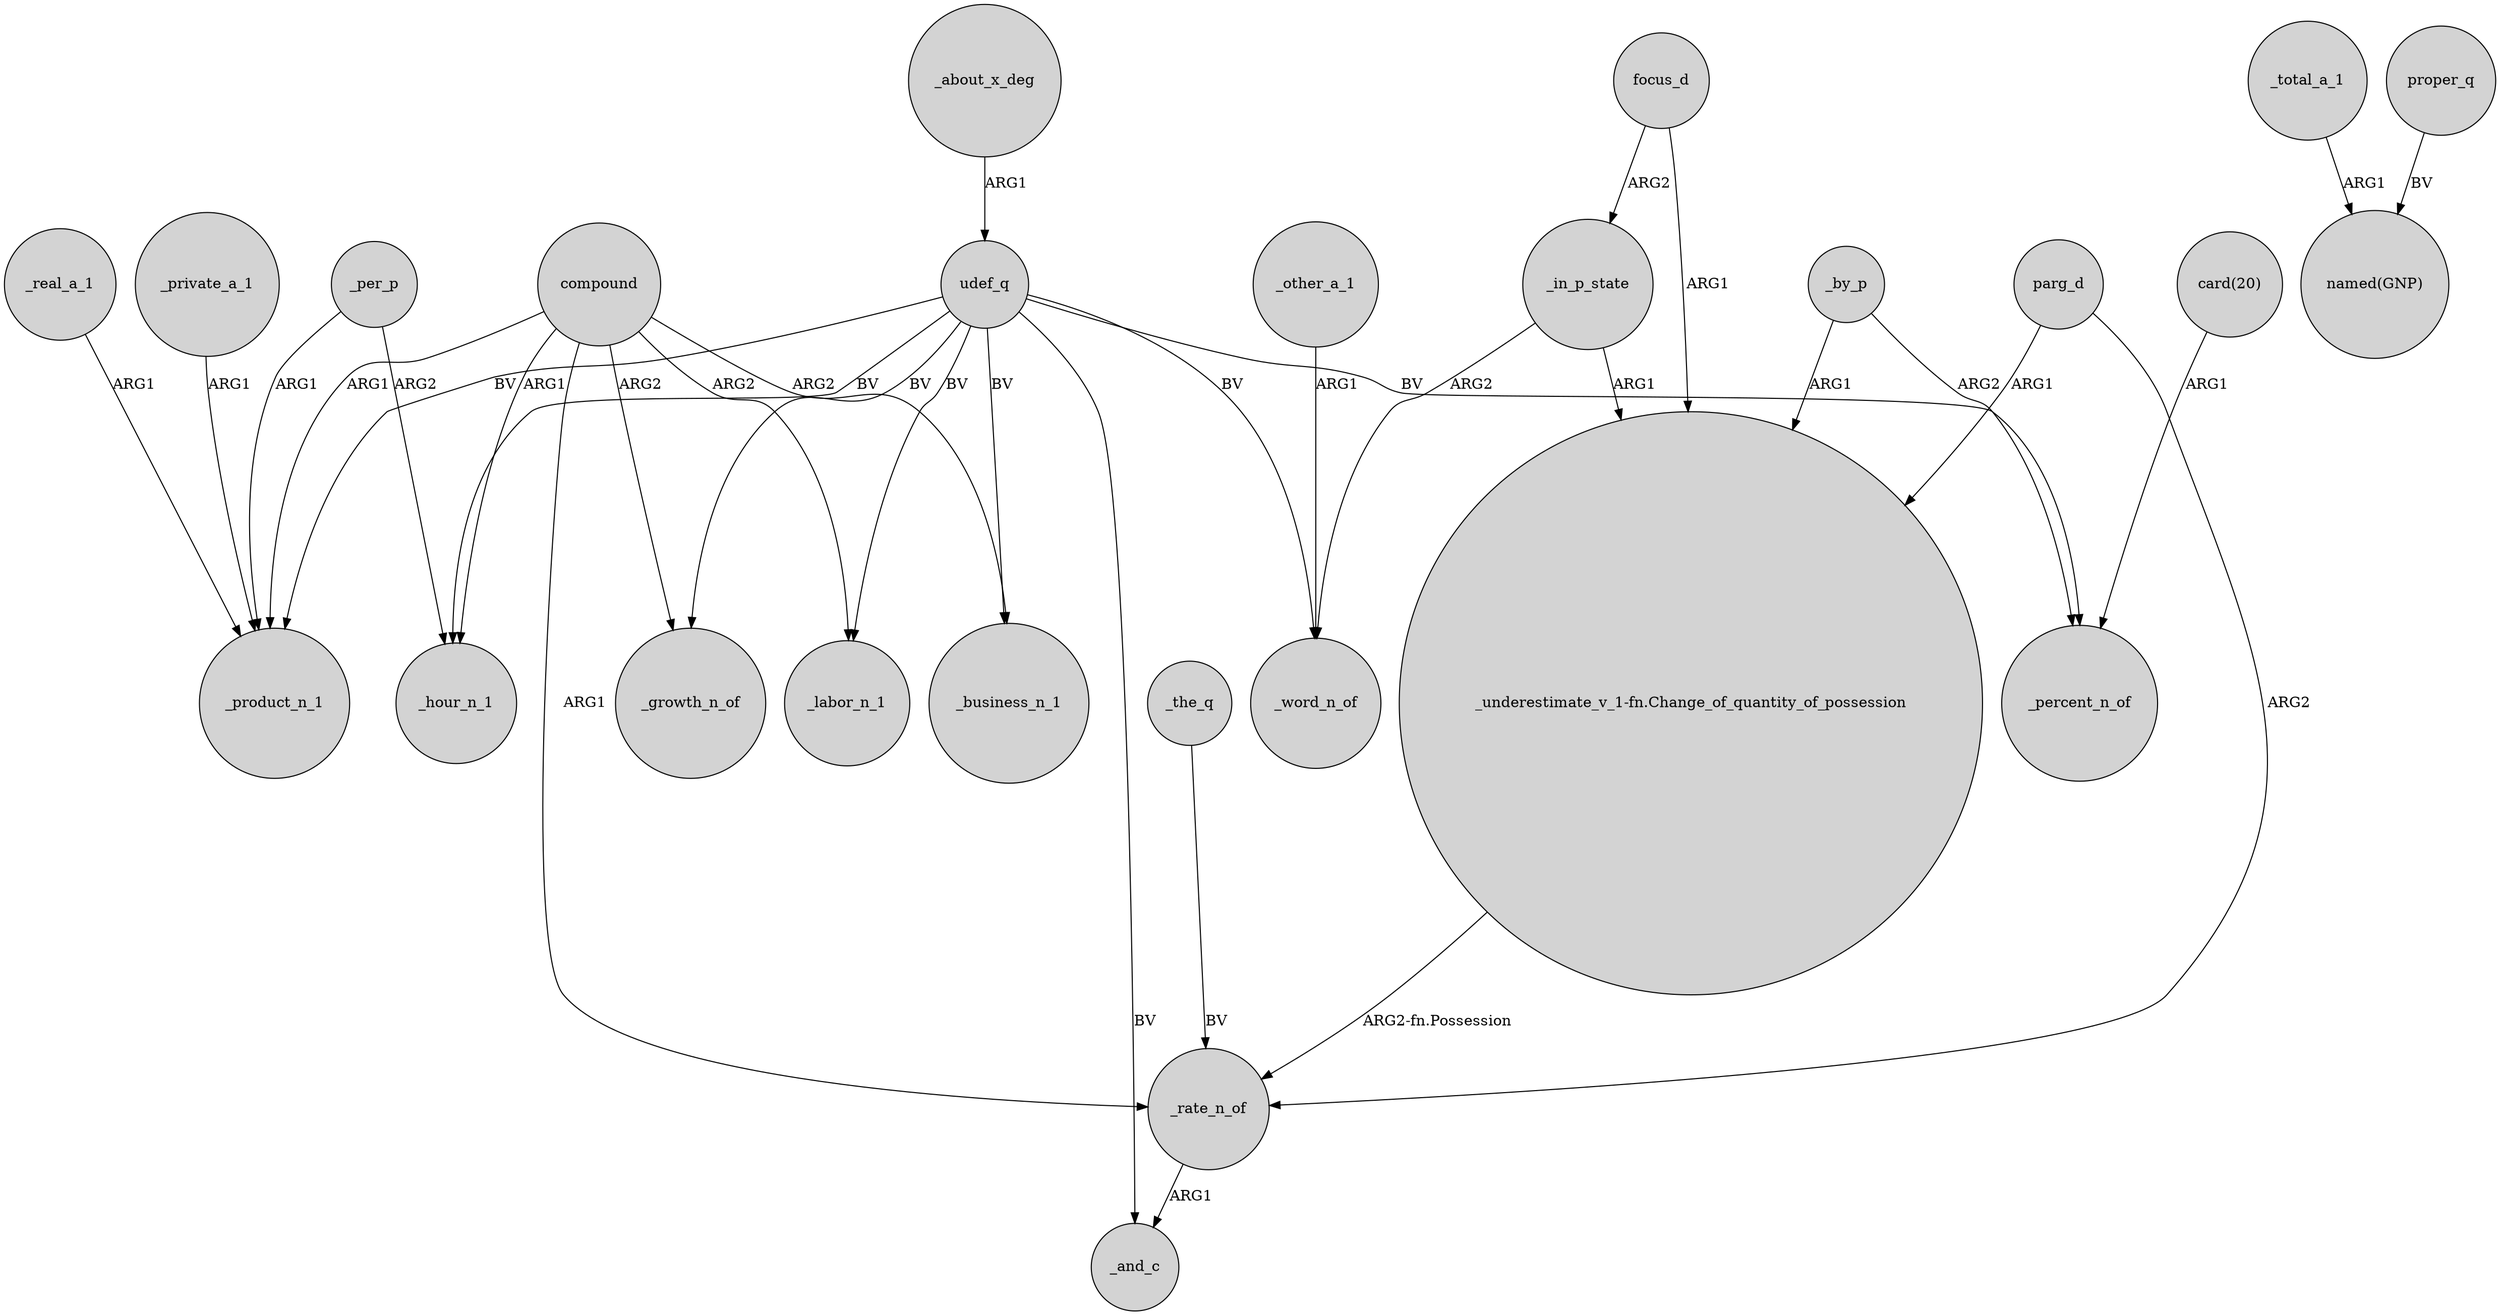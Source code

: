 digraph {
	node [shape=circle style=filled]
	_per_p -> _hour_n_1 [label=ARG2]
	_per_p -> _product_n_1 [label=ARG1]
	focus_d -> _in_p_state [label=ARG2]
	_total_a_1 -> "named(GNP)" [label=ARG1]
	"card(20)" -> _percent_n_of [label=ARG1]
	compound -> _hour_n_1 [label=ARG1]
	_by_p -> _percent_n_of [label=ARG2]
	_in_p_state -> _word_n_of [label=ARG2]
	udef_q -> _product_n_1 [label=BV]
	_other_a_1 -> _word_n_of [label=ARG1]
	compound -> _rate_n_of [label=ARG1]
	udef_q -> _business_n_1 [label=BV]
	udef_q -> _and_c [label=BV]
	_private_a_1 -> _product_n_1 [label=ARG1]
	parg_d -> "_underestimate_v_1-fn.Change_of_quantity_of_possession" [label=ARG1]
	_about_x_deg -> udef_q [label=ARG1]
	_the_q -> _rate_n_of [label=BV]
	proper_q -> "named(GNP)" [label=BV]
	_by_p -> "_underestimate_v_1-fn.Change_of_quantity_of_possession" [label=ARG1]
	udef_q -> _word_n_of [label=BV]
	udef_q -> _percent_n_of [label=BV]
	_in_p_state -> "_underestimate_v_1-fn.Change_of_quantity_of_possession" [label=ARG1]
	_rate_n_of -> _and_c [label=ARG1]
	compound -> _growth_n_of [label=ARG2]
	focus_d -> "_underestimate_v_1-fn.Change_of_quantity_of_possession" [label=ARG1]
	compound -> _business_n_1 [label=ARG2]
	compound -> _labor_n_1 [label=ARG2]
	udef_q -> _growth_n_of [label=BV]
	udef_q -> _hour_n_1 [label=BV]
	udef_q -> _labor_n_1 [label=BV]
	_real_a_1 -> _product_n_1 [label=ARG1]
	compound -> _product_n_1 [label=ARG1]
	parg_d -> _rate_n_of [label=ARG2]
	"_underestimate_v_1-fn.Change_of_quantity_of_possession" -> _rate_n_of [label="ARG2-fn.Possession"]
}
